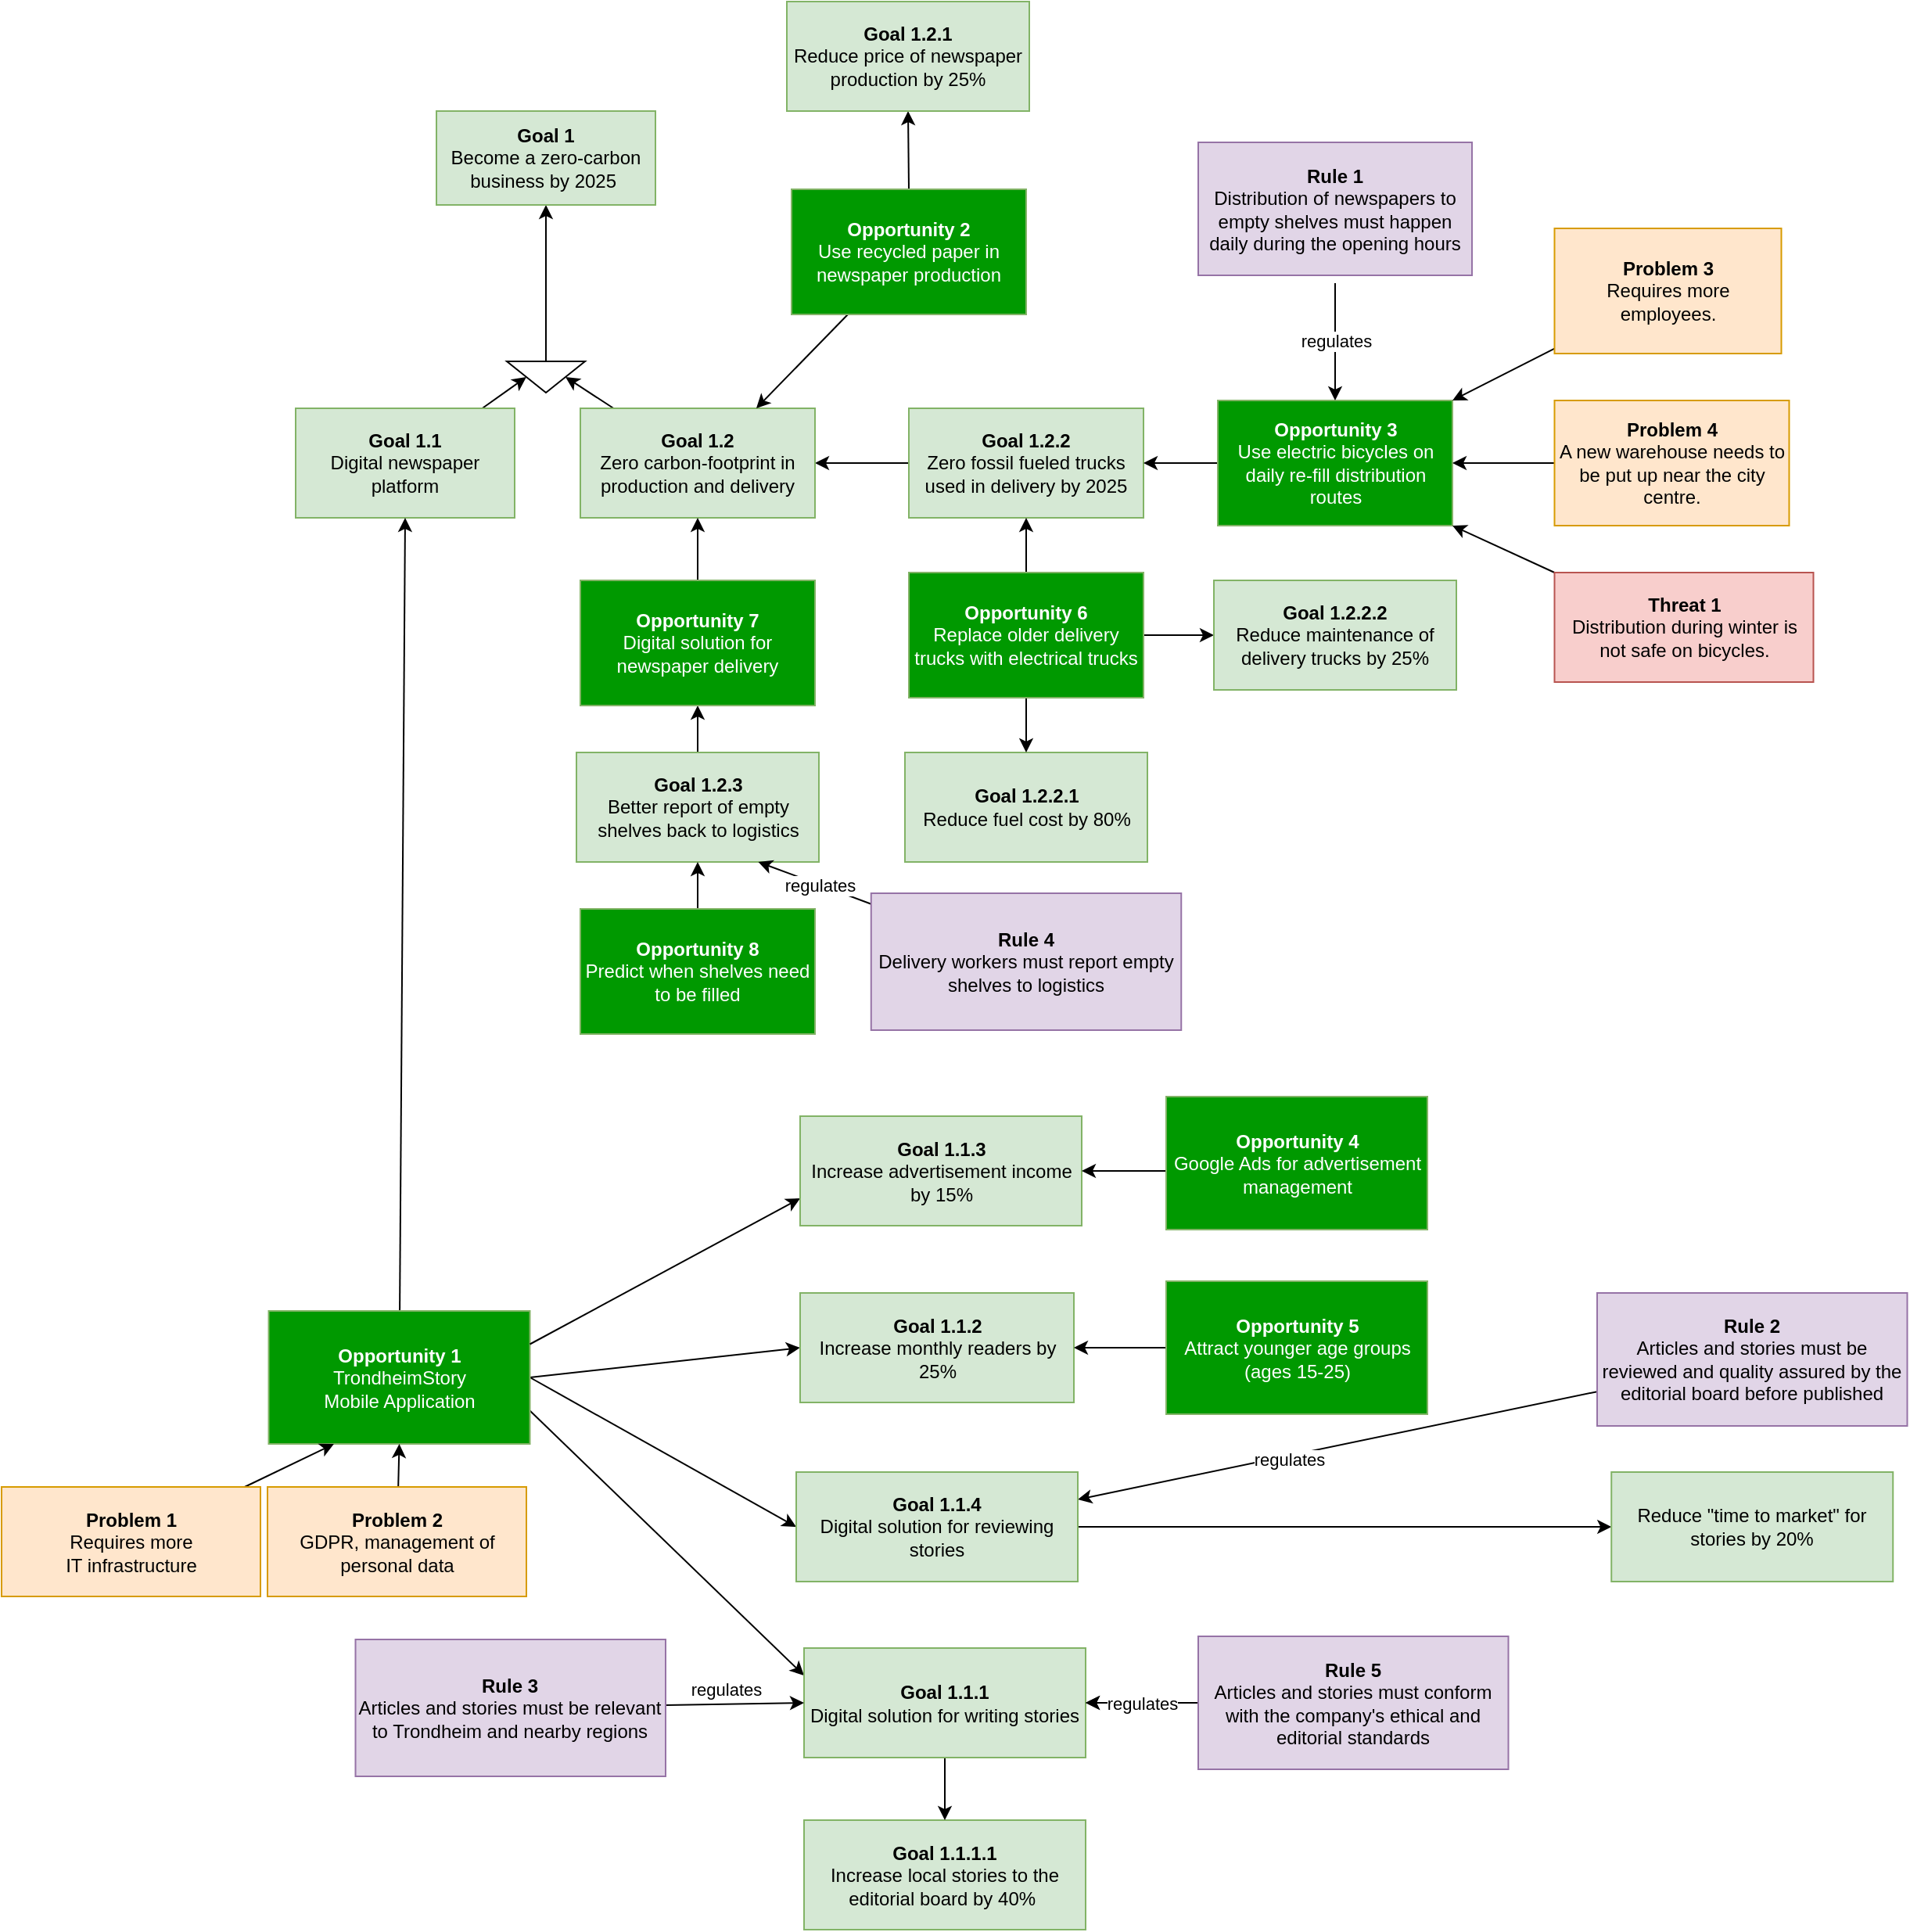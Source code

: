 <mxfile version="13.6.4" type="github">
  <diagram id="XMSOsgWEYVkMHTlVNWGe" name="Page-1">
    <mxGraphModel dx="2990" dy="1268" grid="1" gridSize="10" guides="1" tooltips="1" connect="1" arrows="1" fold="1" page="1" pageScale="1" pageWidth="827" pageHeight="1169" math="0" shadow="0">
      <root>
        <mxCell id="0" />
        <mxCell id="1" parent="0" />
        <mxCell id="1AHBoi1RlDgSdztuUYzp-8" style="edgeStyle=orthogonalEdgeStyle;rounded=0;orthogonalLoop=1;jettySize=auto;html=1;exitX=0;exitY=0.5;exitDx=0;exitDy=0;fontColor=#FFFFFF;entryX=0.5;entryY=1;entryDx=0;entryDy=0;" parent="1" source="1AHBoi1RlDgSdztuUYzp-1" target="1AHBoi1RlDgSdztuUYzp-3" edge="1">
          <mxGeometry relative="1" as="geometry">
            <mxPoint x="238" y="130" as="targetPoint" />
          </mxGeometry>
        </mxCell>
        <mxCell id="1AHBoi1RlDgSdztuUYzp-1" value="" style="triangle;whiteSpace=wrap;html=1;rotation=90;" parent="1" vertex="1">
          <mxGeometry x="188" y="235" width="20" height="50" as="geometry" />
        </mxCell>
        <mxCell id="1AHBoi1RlDgSdztuUYzp-3" value="&lt;b&gt;Goal 1&lt;/b&gt;&lt;br&gt;Become a zero-carbon business by 2025&amp;nbsp;" style="rounded=0;whiteSpace=wrap;html=1;fillColor=#d5e8d4;strokeColor=#82b366;" parent="1" vertex="1">
          <mxGeometry x="128" y="90" width="140" height="60" as="geometry" />
        </mxCell>
        <mxCell id="1AHBoi1RlDgSdztuUYzp-10" style="rounded=0;orthogonalLoop=1;jettySize=auto;html=1;entryX=0.5;entryY=1;entryDx=0;entryDy=0;fontColor=#FFFFFF;" parent="1" source="1AHBoi1RlDgSdztuUYzp-9" target="1AHBoi1RlDgSdztuUYzp-1" edge="1">
          <mxGeometry relative="1" as="geometry" />
        </mxCell>
        <mxCell id="1AHBoi1RlDgSdztuUYzp-9" value="&lt;b&gt;Goal 1.1&lt;/b&gt;&lt;br&gt;Digital newspaper platform" style="rounded=0;whiteSpace=wrap;html=1;fillColor=#d5e8d4;strokeColor=#82b366;" parent="1" vertex="1">
          <mxGeometry x="38" y="280" width="140" height="70" as="geometry" />
        </mxCell>
        <mxCell id="1AHBoi1RlDgSdztuUYzp-12" style="edgeStyle=none;rounded=0;orthogonalLoop=1;jettySize=auto;html=1;fontColor=#FFFFFF;entryX=1;entryY=0.5;entryDx=0;entryDy=0;exitX=0;exitY=0.5;exitDx=0;exitDy=0;" parent="1" source="1AHBoi1RlDgSdztuUYzp-11" target="1AHBoi1RlDgSdztuUYzp-38" edge="1">
          <mxGeometry relative="1" as="geometry">
            <mxPoint x="250" y="292" as="targetPoint" />
          </mxGeometry>
        </mxCell>
        <mxCell id="1AHBoi1RlDgSdztuUYzp-11" value="&lt;b&gt;Goal 1.2.2&lt;/b&gt;&lt;br&gt;Zero fossil fueled trucks used in delivery by 2025" style="rounded=0;whiteSpace=wrap;html=1;fillColor=#d5e8d4;strokeColor=#82b366;" parent="1" vertex="1">
          <mxGeometry x="430" y="280" width="150" height="70" as="geometry" />
        </mxCell>
        <mxCell id="1AHBoi1RlDgSdztuUYzp-14" style="edgeStyle=none;rounded=0;orthogonalLoop=1;jettySize=auto;html=1;exitX=0;exitY=0.5;exitDx=0;exitDy=0;entryX=1;entryY=0.5;entryDx=0;entryDy=0;fontColor=#FFFFFF;" parent="1" source="1AHBoi1RlDgSdztuUYzp-13" target="1AHBoi1RlDgSdztuUYzp-11" edge="1">
          <mxGeometry relative="1" as="geometry" />
        </mxCell>
        <mxCell id="1AHBoi1RlDgSdztuUYzp-13" value="&lt;b&gt;Opportunity 3&lt;/b&gt;&lt;br&gt;Use electric bicycles on daily re-fill distribution routes" style="rounded=0;whiteSpace=wrap;html=1;strokeColor=#82b366;fontColor=#FFFFFF;fillColor=#009900;" parent="1" vertex="1">
          <mxGeometry x="627.5" y="275" width="150" height="80" as="geometry" />
        </mxCell>
        <mxCell id="1AHBoi1RlDgSdztuUYzp-28" style="edgeStyle=none;rounded=0;orthogonalLoop=1;jettySize=auto;html=1;fontColor=#FFFFFF;exitX=1;exitY=0.5;exitDx=0;exitDy=0;entryX=0;entryY=0.5;entryDx=0;entryDy=0;" parent="1" source="1AHBoi1RlDgSdztuUYzp-16" target="1AHBoi1RlDgSdztuUYzp-55" edge="1">
          <mxGeometry relative="1" as="geometry">
            <mxPoint x="218" y="904.5" as="sourcePoint" />
            <mxPoint x="278" y="849.5" as="targetPoint" />
          </mxGeometry>
        </mxCell>
        <mxCell id="1AHBoi1RlDgSdztuUYzp-27" style="edgeStyle=none;rounded=0;orthogonalLoop=1;jettySize=auto;html=1;entryX=0.5;entryY=1;entryDx=0;entryDy=0;fontColor=#FFFFFF;" parent="1" source="1AHBoi1RlDgSdztuUYzp-16" target="1AHBoi1RlDgSdztuUYzp-9" edge="1">
          <mxGeometry relative="1" as="geometry" />
        </mxCell>
        <mxCell id="1AHBoi1RlDgSdztuUYzp-40" style="edgeStyle=none;rounded=0;orthogonalLoop=1;jettySize=auto;html=1;entryX=0;entryY=0.25;entryDx=0;entryDy=0;fontColor=#FFFFFF;exitX=1;exitY=0.75;exitDx=0;exitDy=0;" parent="1" source="1AHBoi1RlDgSdztuUYzp-16" target="1AHBoi1RlDgSdztuUYzp-39" edge="1">
          <mxGeometry relative="1" as="geometry" />
        </mxCell>
        <mxCell id="B9K4HaEZs2AQsK10Wpym-8" style="rounded=0;orthogonalLoop=1;jettySize=auto;html=1;entryX=0;entryY=0.5;entryDx=0;entryDy=0;exitX=1;exitY=0.5;exitDx=0;exitDy=0;" edge="1" parent="1" source="1AHBoi1RlDgSdztuUYzp-16" target="B9K4HaEZs2AQsK10Wpym-1">
          <mxGeometry relative="1" as="geometry">
            <mxPoint x="180" y="910" as="sourcePoint" />
          </mxGeometry>
        </mxCell>
        <mxCell id="1AHBoi1RlDgSdztuUYzp-16" value="&lt;b&gt;Opportunity 1&lt;/b&gt;&lt;br&gt;TrondheimStory &lt;br&gt;Mobile Application" style="rounded=0;whiteSpace=wrap;html=1;strokeColor=#82b366;fontColor=#FFFFFF;fillColor=#009900;" parent="1" vertex="1">
          <mxGeometry x="20.75" y="857" width="167" height="85" as="geometry" />
        </mxCell>
        <mxCell id="1AHBoi1RlDgSdztuUYzp-19" style="edgeStyle=none;rounded=0;orthogonalLoop=1;jettySize=auto;html=1;entryX=0.5;entryY=1;entryDx=0;entryDy=0;fontColor=#FFFFFF;" parent="1" source="1AHBoi1RlDgSdztuUYzp-18" target="1AHBoi1RlDgSdztuUYzp-16" edge="1">
          <mxGeometry relative="1" as="geometry" />
        </mxCell>
        <mxCell id="1AHBoi1RlDgSdztuUYzp-18" value="&lt;b&gt;Problem 2&lt;/b&gt;&lt;br&gt;GDPR, management of personal data" style="rounded=0;whiteSpace=wrap;html=1;fillColor=#ffe6cc;strokeColor=#d79b00;" parent="1" vertex="1">
          <mxGeometry x="20" y="969.5" width="165.5" height="70" as="geometry" />
        </mxCell>
        <mxCell id="1AHBoi1RlDgSdztuUYzp-21" style="edgeStyle=none;rounded=0;orthogonalLoop=1;jettySize=auto;html=1;entryX=1;entryY=0;entryDx=0;entryDy=0;fontColor=#FFFFFF;" parent="1" source="1AHBoi1RlDgSdztuUYzp-20" target="1AHBoi1RlDgSdztuUYzp-13" edge="1">
          <mxGeometry relative="1" as="geometry" />
        </mxCell>
        <mxCell id="1AHBoi1RlDgSdztuUYzp-20" value="&lt;b&gt;Problem 3&lt;/b&gt;&lt;br&gt;Requires more employees." style="rounded=0;whiteSpace=wrap;html=1;fillColor=#ffe6cc;strokeColor=#d79b00;" parent="1" vertex="1">
          <mxGeometry x="842.75" y="165" width="145" height="80" as="geometry" />
        </mxCell>
        <mxCell id="1AHBoi1RlDgSdztuUYzp-23" style="edgeStyle=none;rounded=0;orthogonalLoop=1;jettySize=auto;html=1;entryX=1;entryY=0.5;entryDx=0;entryDy=0;fontColor=#FFFFFF;" parent="1" source="1AHBoi1RlDgSdztuUYzp-22" target="1AHBoi1RlDgSdztuUYzp-13" edge="1">
          <mxGeometry relative="1" as="geometry" />
        </mxCell>
        <mxCell id="1AHBoi1RlDgSdztuUYzp-22" value="&lt;b&gt;Problem 4&lt;/b&gt;&lt;br&gt;A new warehouse needs to be put up near the city centre." style="rounded=0;whiteSpace=wrap;html=1;fillColor=#ffe6cc;strokeColor=#d79b00;" parent="1" vertex="1">
          <mxGeometry x="842.75" y="275" width="150" height="80" as="geometry" />
        </mxCell>
        <mxCell id="1AHBoi1RlDgSdztuUYzp-25" value="&lt;font color=&quot;#000000&quot;&gt;regulates&lt;/font&gt;" style="edgeStyle=none;rounded=0;orthogonalLoop=1;jettySize=auto;html=1;fontColor=#FFFFFF;entryX=0.5;entryY=0;entryDx=0;entryDy=0;" parent="1" target="1AHBoi1RlDgSdztuUYzp-13" edge="1">
          <mxGeometry x="-0.026" relative="1" as="geometry">
            <mxPoint x="702.5" y="200" as="sourcePoint" />
            <mxPoint x="717.5" y="205" as="targetPoint" />
            <mxPoint as="offset" />
          </mxGeometry>
        </mxCell>
        <mxCell id="1AHBoi1RlDgSdztuUYzp-24" value="&lt;b&gt;Rule 1&lt;/b&gt;&lt;br&gt;Distribution of newspapers to empty shelves must happen daily during the opening hours" style="rounded=0;whiteSpace=wrap;html=1;fillColor=#e1d5e7;strokeColor=#9673a6;" parent="1" vertex="1">
          <mxGeometry x="615" y="110" width="175" height="85" as="geometry" />
        </mxCell>
        <mxCell id="1AHBoi1RlDgSdztuUYzp-26" style="edgeStyle=none;rounded=0;orthogonalLoop=1;jettySize=auto;html=1;exitX=0.5;exitY=1;exitDx=0;exitDy=0;fontColor=#FFFFFF;" parent="1" edge="1">
          <mxGeometry relative="1" as="geometry">
            <mxPoint x="702.5" y="200" as="sourcePoint" />
            <mxPoint x="702.5" y="200" as="targetPoint" />
          </mxGeometry>
        </mxCell>
        <mxCell id="1AHBoi1RlDgSdztuUYzp-31" value="" style="edgeStyle=none;rounded=0;orthogonalLoop=1;jettySize=auto;html=1;fontColor=#FFFFFF;exitX=1;exitY=0.25;exitDx=0;exitDy=0;entryX=0;entryY=0.75;entryDx=0;entryDy=0;" parent="1" source="1AHBoi1RlDgSdztuUYzp-16" target="1AHBoi1RlDgSdztuUYzp-30" edge="1">
          <mxGeometry relative="1" as="geometry">
            <mxPoint x="108" y="959.5" as="sourcePoint" />
            <mxPoint x="138" y="989.5" as="targetPoint" />
          </mxGeometry>
        </mxCell>
        <mxCell id="1AHBoi1RlDgSdztuUYzp-30" value="&lt;b&gt;Goal 1.1.3&lt;br&gt;&lt;/b&gt;Increase advertisement income by 15%" style="rounded=0;whiteSpace=wrap;html=1;fillColor=#d5e8d4;strokeColor=#82b366;" parent="1" vertex="1">
          <mxGeometry x="360.5" y="732.5" width="180" height="70" as="geometry" />
        </mxCell>
        <mxCell id="1AHBoi1RlDgSdztuUYzp-43" style="edgeStyle=none;rounded=0;orthogonalLoop=1;jettySize=auto;html=1;entryX=1;entryY=0.25;entryDx=0;entryDy=0;fontColor=#FFFFFF;" parent="1" source="1AHBoi1RlDgSdztuUYzp-34" target="B9K4HaEZs2AQsK10Wpym-1" edge="1">
          <mxGeometry relative="1" as="geometry">
            <mxPoint x="750.0" y="940.5" as="targetPoint" />
          </mxGeometry>
        </mxCell>
        <mxCell id="1AHBoi1RlDgSdztuUYzp-80" value="&lt;font color=&quot;#000000&quot;&gt;regulates&lt;/font&gt;" style="edgeLabel;html=1;align=center;verticalAlign=middle;resizable=0;points=[];fontColor=#FFFFFF;" parent="1AHBoi1RlDgSdztuUYzp-43" vertex="1" connectable="0">
          <mxGeometry x="0.259" relative="1" as="geometry">
            <mxPoint x="11.62" as="offset" />
          </mxGeometry>
        </mxCell>
        <mxCell id="1AHBoi1RlDgSdztuUYzp-34" value="&lt;b&gt;Rule 2&lt;/b&gt;&lt;br&gt;Articles and stories must be reviewed and quality assured by the editorial board before published" style="rounded=0;whiteSpace=wrap;html=1;fillColor=#e1d5e7;strokeColor=#9673a6;" parent="1" vertex="1">
          <mxGeometry x="870" y="845.5" width="198.25" height="85" as="geometry" />
        </mxCell>
        <mxCell id="1AHBoi1RlDgSdztuUYzp-35" value="&lt;b&gt;Goal 1.1.1.1&lt;br&gt;&lt;/b&gt;Increase local stories to the editorial board by 40%&amp;nbsp;" style="rounded=0;whiteSpace=wrap;html=1;fillColor=#d5e8d4;strokeColor=#82b366;" parent="1" vertex="1">
          <mxGeometry x="363" y="1182.5" width="180" height="70" as="geometry" />
        </mxCell>
        <mxCell id="1AHBoi1RlDgSdztuUYzp-37" style="edgeStyle=none;rounded=0;orthogonalLoop=1;jettySize=auto;html=1;exitX=0;exitY=0;exitDx=0;exitDy=0;entryX=1;entryY=1;entryDx=0;entryDy=0;fontColor=#FFFFFF;" parent="1" source="1AHBoi1RlDgSdztuUYzp-36" target="1AHBoi1RlDgSdztuUYzp-13" edge="1">
          <mxGeometry relative="1" as="geometry" />
        </mxCell>
        <mxCell id="1AHBoi1RlDgSdztuUYzp-36" value="&lt;b&gt;Threat 1&lt;/b&gt;&lt;br&gt;Distribution during winter is not safe on bicycles." style="rounded=0;whiteSpace=wrap;html=1;fillColor=#f8cecc;strokeColor=#b85450;" parent="1" vertex="1">
          <mxGeometry x="842.75" y="385" width="165.5" height="70" as="geometry" />
        </mxCell>
        <mxCell id="1AHBoi1RlDgSdztuUYzp-46" style="edgeStyle=none;rounded=0;orthogonalLoop=1;jettySize=auto;html=1;entryX=0.5;entryY=0;entryDx=0;entryDy=0;fontColor=#FFFFFF;" parent="1" source="1AHBoi1RlDgSdztuUYzp-38" target="1AHBoi1RlDgSdztuUYzp-1" edge="1">
          <mxGeometry relative="1" as="geometry" />
        </mxCell>
        <mxCell id="1AHBoi1RlDgSdztuUYzp-38" value="&lt;b&gt;Goal 1.2&lt;/b&gt;&lt;br&gt;Zero carbon-footprint in production and delivery" style="rounded=0;whiteSpace=wrap;html=1;fillColor=#d5e8d4;strokeColor=#82b366;" parent="1" vertex="1">
          <mxGeometry x="220" y="280" width="150" height="70" as="geometry" />
        </mxCell>
        <mxCell id="1AHBoi1RlDgSdztuUYzp-41" style="edgeStyle=none;rounded=0;orthogonalLoop=1;jettySize=auto;html=1;entryX=0.5;entryY=0;entryDx=0;entryDy=0;fontColor=#FFFFFF;" parent="1" source="1AHBoi1RlDgSdztuUYzp-39" target="1AHBoi1RlDgSdztuUYzp-35" edge="1">
          <mxGeometry relative="1" as="geometry" />
        </mxCell>
        <mxCell id="1AHBoi1RlDgSdztuUYzp-39" value="&lt;b&gt;Goal 1.1.1&lt;br&gt;&lt;/b&gt;Digital solution for writing stories" style="rounded=0;whiteSpace=wrap;html=1;fillColor=#d5e8d4;strokeColor=#82b366;" parent="1" vertex="1">
          <mxGeometry x="363" y="1072.5" width="180" height="70" as="geometry" />
        </mxCell>
        <mxCell id="1AHBoi1RlDgSdztuUYzp-45" style="edgeStyle=none;rounded=0;orthogonalLoop=1;jettySize=auto;html=1;entryX=0.25;entryY=1;entryDx=0;entryDy=0;fontColor=#FFFFFF;" parent="1" source="1AHBoi1RlDgSdztuUYzp-44" target="1AHBoi1RlDgSdztuUYzp-16" edge="1">
          <mxGeometry relative="1" as="geometry" />
        </mxCell>
        <mxCell id="1AHBoi1RlDgSdztuUYzp-44" value="&lt;b&gt;Problem 1&lt;/b&gt;&lt;br&gt;Requires more&lt;br&gt;IT infrastructure" style="rounded=0;whiteSpace=wrap;html=1;fillColor=#ffe6cc;strokeColor=#d79b00;" parent="1" vertex="1">
          <mxGeometry x="-150" y="969.5" width="165.5" height="70" as="geometry" />
        </mxCell>
        <mxCell id="1AHBoi1RlDgSdztuUYzp-50" style="edgeStyle=none;rounded=0;orthogonalLoop=1;jettySize=auto;html=1;entryX=0.5;entryY=1;entryDx=0;entryDy=0;fontColor=#FFFFFF;exitX=0.5;exitY=0;exitDx=0;exitDy=0;" parent="1" source="1AHBoi1RlDgSdztuUYzp-48" target="1AHBoi1RlDgSdztuUYzp-47" edge="1">
          <mxGeometry relative="1" as="geometry">
            <mxPoint x="390" y="110" as="sourcePoint" />
          </mxGeometry>
        </mxCell>
        <mxCell id="1AHBoi1RlDgSdztuUYzp-47" value="&lt;b&gt;Goal 1.2.1&lt;/b&gt;&lt;br&gt;Reduce price of newspaper production by 25%" style="rounded=0;whiteSpace=wrap;html=1;fillColor=#d5e8d4;strokeColor=#82b366;" parent="1" vertex="1">
          <mxGeometry x="352" y="20" width="155" height="70" as="geometry" />
        </mxCell>
        <mxCell id="1AHBoi1RlDgSdztuUYzp-49" style="edgeStyle=none;rounded=0;orthogonalLoop=1;jettySize=auto;html=1;entryX=0.75;entryY=0;entryDx=0;entryDy=0;fontColor=#FFFFFF;" parent="1" source="1AHBoi1RlDgSdztuUYzp-48" target="1AHBoi1RlDgSdztuUYzp-38" edge="1">
          <mxGeometry relative="1" as="geometry" />
        </mxCell>
        <mxCell id="1AHBoi1RlDgSdztuUYzp-48" value="&lt;b&gt;Opportunity 2&lt;/b&gt;&lt;br&gt;Use recycled paper in newspaper production" style="rounded=0;whiteSpace=wrap;html=1;strokeColor=#82b366;fontColor=#FFFFFF;fillColor=#009900;" parent="1" vertex="1">
          <mxGeometry x="355" y="140" width="150" height="80" as="geometry" />
        </mxCell>
        <mxCell id="1AHBoi1RlDgSdztuUYzp-53" style="edgeStyle=none;rounded=0;orthogonalLoop=1;jettySize=auto;html=1;entryX=1;entryY=0.5;entryDx=0;entryDy=0;fontColor=#FFFFFF;" parent="1" target="1AHBoi1RlDgSdztuUYzp-30" edge="1">
          <mxGeometry relative="1" as="geometry">
            <mxPoint x="594.5" y="767.5" as="sourcePoint" />
          </mxGeometry>
        </mxCell>
        <mxCell id="1AHBoi1RlDgSdztuUYzp-52" value="&lt;b&gt;Opportunity 4&lt;/b&gt;&lt;br&gt;Google Ads for advertisement management" style="rounded=0;whiteSpace=wrap;html=1;strokeColor=#82b366;fontColor=#FFFFFF;fillColor=#009900;" parent="1" vertex="1">
          <mxGeometry x="594.5" y="720" width="167" height="85" as="geometry" />
        </mxCell>
        <mxCell id="1AHBoi1RlDgSdztuUYzp-55" value="&lt;b&gt;Goal 1.1.2&lt;br&gt;&lt;/b&gt;Increase monthly readers by 25%" style="rounded=0;whiteSpace=wrap;html=1;fillColor=#d5e8d4;strokeColor=#82b366;" parent="1" vertex="1">
          <mxGeometry x="360.5" y="845.5" width="175" height="70" as="geometry" />
        </mxCell>
        <mxCell id="1AHBoi1RlDgSdztuUYzp-57" style="edgeStyle=none;rounded=0;orthogonalLoop=1;jettySize=auto;html=1;entryX=1;entryY=0.5;entryDx=0;entryDy=0;fontColor=#FFFFFF;" parent="1" source="1AHBoi1RlDgSdztuUYzp-56" target="1AHBoi1RlDgSdztuUYzp-55" edge="1">
          <mxGeometry relative="1" as="geometry" />
        </mxCell>
        <mxCell id="1AHBoi1RlDgSdztuUYzp-56" value="&lt;b&gt;Opportunity 5&lt;/b&gt;&lt;br&gt;Attract younger age groups (ages 15-25)" style="rounded=0;whiteSpace=wrap;html=1;strokeColor=#82b366;fontColor=#FFFFFF;fillColor=#009900;" parent="1" vertex="1">
          <mxGeometry x="594.5" y="838" width="167" height="85" as="geometry" />
        </mxCell>
        <mxCell id="1AHBoi1RlDgSdztuUYzp-59" style="edgeStyle=none;rounded=0;orthogonalLoop=1;jettySize=auto;html=1;entryX=0;entryY=0.5;entryDx=0;entryDy=0;fontColor=#FFFFFF;" parent="1" source="1AHBoi1RlDgSdztuUYzp-58" target="1AHBoi1RlDgSdztuUYzp-39" edge="1">
          <mxGeometry relative="1" as="geometry" />
        </mxCell>
        <mxCell id="1AHBoi1RlDgSdztuUYzp-81" value="&lt;font color=&quot;#000000&quot;&gt;regulates&lt;/font&gt;" style="edgeLabel;html=1;align=center;verticalAlign=middle;resizable=0;points=[];fontColor=#FFFFFF;" parent="1AHBoi1RlDgSdztuUYzp-59" vertex="1" connectable="0">
          <mxGeometry x="-0.28" y="-3" relative="1" as="geometry">
            <mxPoint x="6.65" y="-12.43" as="offset" />
          </mxGeometry>
        </mxCell>
        <mxCell id="1AHBoi1RlDgSdztuUYzp-58" value="&lt;b&gt;Rule 3&lt;/b&gt;&lt;br&gt;Articles and stories must be relevant to Trondheim and nearby regions" style="rounded=0;whiteSpace=wrap;html=1;fillColor=#e1d5e7;strokeColor=#9673a6;" parent="1" vertex="1">
          <mxGeometry x="76.25" y="1067" width="198.25" height="87.5" as="geometry" />
        </mxCell>
        <mxCell id="1AHBoi1RlDgSdztuUYzp-61" style="edgeStyle=none;rounded=0;orthogonalLoop=1;jettySize=auto;html=1;entryX=0.5;entryY=1;entryDx=0;entryDy=0;fontColor=#FFFFFF;exitX=0.5;exitY=0;exitDx=0;exitDy=0;" parent="1" source="1AHBoi1RlDgSdztuUYzp-63" target="1AHBoi1RlDgSdztuUYzp-11" edge="1">
          <mxGeometry relative="1" as="geometry">
            <mxPoint x="510" y="385" as="sourcePoint" />
          </mxGeometry>
        </mxCell>
        <mxCell id="1AHBoi1RlDgSdztuUYzp-62" value="&lt;b&gt;Goal 1.2.2.1&lt;/b&gt;&lt;br&gt;Reduce fuel cost by 80%" style="rounded=0;whiteSpace=wrap;html=1;fillColor=#d5e8d4;strokeColor=#82b366;" parent="1" vertex="1">
          <mxGeometry x="427.5" y="500" width="155" height="70" as="geometry" />
        </mxCell>
        <mxCell id="1AHBoi1RlDgSdztuUYzp-65" value="" style="edgeStyle=none;rounded=0;orthogonalLoop=1;jettySize=auto;html=1;fontColor=#FFFFFF;exitX=0.5;exitY=1;exitDx=0;exitDy=0;" parent="1" source="1AHBoi1RlDgSdztuUYzp-63" target="1AHBoi1RlDgSdztuUYzp-62" edge="1">
          <mxGeometry relative="1" as="geometry" />
        </mxCell>
        <mxCell id="1AHBoi1RlDgSdztuUYzp-68" style="edgeStyle=none;rounded=0;orthogonalLoop=1;jettySize=auto;html=1;entryX=0;entryY=0.5;entryDx=0;entryDy=0;fontColor=#FFFFFF;" parent="1" source="1AHBoi1RlDgSdztuUYzp-63" target="1AHBoi1RlDgSdztuUYzp-66" edge="1">
          <mxGeometry relative="1" as="geometry" />
        </mxCell>
        <mxCell id="1AHBoi1RlDgSdztuUYzp-63" value="&lt;b&gt;Opportunity 6&lt;/b&gt;&lt;br&gt;Replace older delivery trucks with electrical trucks" style="rounded=0;whiteSpace=wrap;html=1;strokeColor=#82b366;fontColor=#FFFFFF;fillColor=#009900;" parent="1" vertex="1">
          <mxGeometry x="430" y="385" width="150" height="80" as="geometry" />
        </mxCell>
        <mxCell id="1AHBoi1RlDgSdztuUYzp-66" value="&lt;b&gt;Goal 1.2.2.2&lt;/b&gt;&lt;br&gt;Reduce maintenance of delivery trucks by 25%" style="rounded=0;whiteSpace=wrap;html=1;fillColor=#d5e8d4;strokeColor=#82b366;" parent="1" vertex="1">
          <mxGeometry x="625" y="390" width="155" height="70" as="geometry" />
        </mxCell>
        <mxCell id="1AHBoi1RlDgSdztuUYzp-73" style="edgeStyle=none;rounded=0;orthogonalLoop=1;jettySize=auto;html=1;entryX=0.5;entryY=1;entryDx=0;entryDy=0;fontColor=#FFFFFF;" parent="1" source="1AHBoi1RlDgSdztuUYzp-69" target="1AHBoi1RlDgSdztuUYzp-71" edge="1">
          <mxGeometry relative="1" as="geometry" />
        </mxCell>
        <mxCell id="1AHBoi1RlDgSdztuUYzp-69" value="&lt;b&gt;Goal 1.2.3&lt;/b&gt;&lt;br&gt;Better report of empty shelves back to logistics" style="rounded=0;whiteSpace=wrap;html=1;fillColor=#d5e8d4;strokeColor=#82b366;" parent="1" vertex="1">
          <mxGeometry x="217.5" y="500" width="155" height="70" as="geometry" />
        </mxCell>
        <mxCell id="1AHBoi1RlDgSdztuUYzp-72" style="edgeStyle=none;rounded=0;orthogonalLoop=1;jettySize=auto;html=1;entryX=0.5;entryY=1;entryDx=0;entryDy=0;fontColor=#FFFFFF;" parent="1" source="1AHBoi1RlDgSdztuUYzp-71" target="1AHBoi1RlDgSdztuUYzp-38" edge="1">
          <mxGeometry relative="1" as="geometry" />
        </mxCell>
        <mxCell id="1AHBoi1RlDgSdztuUYzp-71" value="&lt;b&gt;Opportunity 7&lt;/b&gt;&lt;br&gt;Digital solution for newspaper delivery" style="rounded=0;whiteSpace=wrap;html=1;strokeColor=#82b366;fontColor=#FFFFFF;fillColor=#009900;" parent="1" vertex="1">
          <mxGeometry x="220" y="390" width="150" height="80" as="geometry" />
        </mxCell>
        <mxCell id="1AHBoi1RlDgSdztuUYzp-75" style="edgeStyle=none;rounded=0;orthogonalLoop=1;jettySize=auto;html=1;entryX=0.5;entryY=1;entryDx=0;entryDy=0;fontColor=#FFFFFF;" parent="1" source="1AHBoi1RlDgSdztuUYzp-74" target="1AHBoi1RlDgSdztuUYzp-69" edge="1">
          <mxGeometry relative="1" as="geometry" />
        </mxCell>
        <mxCell id="1AHBoi1RlDgSdztuUYzp-74" value="&lt;b&gt;Opportunity 8&lt;/b&gt;&lt;br&gt;Predict when shelves need to be filled" style="rounded=0;whiteSpace=wrap;html=1;strokeColor=#82b366;fontColor=#FFFFFF;fillColor=#009900;" parent="1" vertex="1">
          <mxGeometry x="220" y="600" width="150" height="80" as="geometry" />
        </mxCell>
        <mxCell id="1AHBoi1RlDgSdztuUYzp-78" style="edgeStyle=none;rounded=0;orthogonalLoop=1;jettySize=auto;html=1;entryX=0.75;entryY=1;entryDx=0;entryDy=0;fontColor=#FFFFFF;" parent="1" source="1AHBoi1RlDgSdztuUYzp-77" target="1AHBoi1RlDgSdztuUYzp-69" edge="1">
          <mxGeometry relative="1" as="geometry" />
        </mxCell>
        <mxCell id="1AHBoi1RlDgSdztuUYzp-79" value="&lt;font color=&quot;#000000&quot;&gt;regulates&lt;/font&gt;" style="edgeLabel;html=1;align=center;verticalAlign=middle;resizable=0;points=[];fontColor=#FFFFFF;" parent="1AHBoi1RlDgSdztuUYzp-78" vertex="1" connectable="0">
          <mxGeometry x="-0.063" y="1" relative="1" as="geometry">
            <mxPoint x="1" as="offset" />
          </mxGeometry>
        </mxCell>
        <mxCell id="1AHBoi1RlDgSdztuUYzp-77" value="&lt;b&gt;Rule 4&lt;/b&gt;&lt;br&gt;Delivery workers must report empty shelves to logistics" style="rounded=0;whiteSpace=wrap;html=1;fillColor=#e1d5e7;strokeColor=#9673a6;" parent="1" vertex="1">
          <mxGeometry x="405.88" y="590" width="198.25" height="87.5" as="geometry" />
        </mxCell>
        <mxCell id="B9K4HaEZs2AQsK10Wpym-7" style="edgeStyle=orthogonalEdgeStyle;rounded=0;orthogonalLoop=1;jettySize=auto;html=1;entryX=0;entryY=0.5;entryDx=0;entryDy=0;" edge="1" parent="1" source="B9K4HaEZs2AQsK10Wpym-1" target="B9K4HaEZs2AQsK10Wpym-5">
          <mxGeometry relative="1" as="geometry" />
        </mxCell>
        <mxCell id="B9K4HaEZs2AQsK10Wpym-1" value="&lt;b&gt;Goal 1.1.4&lt;br&gt;&lt;/b&gt;Digital solution for reviewing stories" style="rounded=0;whiteSpace=wrap;html=1;fillColor=#d5e8d4;strokeColor=#82b366;" vertex="1" parent="1">
          <mxGeometry x="358" y="960" width="180" height="70" as="geometry" />
        </mxCell>
        <mxCell id="B9K4HaEZs2AQsK10Wpym-3" style="edgeStyle=orthogonalEdgeStyle;rounded=0;orthogonalLoop=1;jettySize=auto;html=1;entryX=1;entryY=0.5;entryDx=0;entryDy=0;" edge="1" parent="1" source="B9K4HaEZs2AQsK10Wpym-2" target="1AHBoi1RlDgSdztuUYzp-39">
          <mxGeometry relative="1" as="geometry" />
        </mxCell>
        <mxCell id="B9K4HaEZs2AQsK10Wpym-4" value="regulates" style="edgeStyle=orthogonalEdgeStyle;rounded=0;orthogonalLoop=1;jettySize=auto;html=1;" edge="1" parent="1" source="B9K4HaEZs2AQsK10Wpym-2" target="1AHBoi1RlDgSdztuUYzp-39">
          <mxGeometry relative="1" as="geometry" />
        </mxCell>
        <mxCell id="B9K4HaEZs2AQsK10Wpym-2" value="&lt;b&gt;Rule 5&lt;/b&gt;&lt;br&gt;Articles and stories must conform with the company&#39;s ethical and editorial standards" style="rounded=0;whiteSpace=wrap;html=1;fillColor=#e1d5e7;strokeColor=#9673a6;" vertex="1" parent="1">
          <mxGeometry x="615" y="1065" width="198.25" height="85" as="geometry" />
        </mxCell>
        <mxCell id="B9K4HaEZs2AQsK10Wpym-5" value="Reduce &quot;time to market&quot; for stories by 20%" style="rounded=0;whiteSpace=wrap;html=1;fillColor=#d5e8d4;strokeColor=#82b366;" vertex="1" parent="1">
          <mxGeometry x="879.12" y="960" width="180" height="70" as="geometry" />
        </mxCell>
      </root>
    </mxGraphModel>
  </diagram>
</mxfile>
